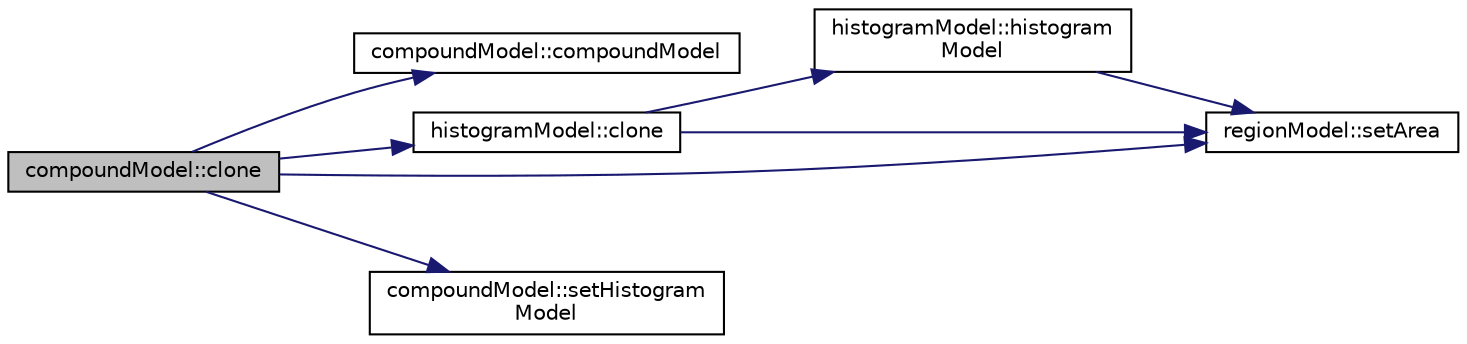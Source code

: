 digraph "compoundModel::clone"
{
  edge [fontname="Helvetica",fontsize="10",labelfontname="Helvetica",labelfontsize="10"];
  node [fontname="Helvetica",fontsize="10",shape=record];
  rankdir="LR";
  Node1 [label="compoundModel::clone",height=0.2,width=0.4,color="black", fillcolor="grey75", style="filled", fontcolor="black"];
  Node1 -> Node2 [color="midnightblue",fontsize="10",style="solid",fontname="Helvetica"];
  Node2 [label="compoundModel::compoundModel",height=0.2,width=0.4,color="black", fillcolor="white", style="filled",URL="$classcompound_model.html#a66e0b4d1d75debf6d14cf58640f96acd"];
  Node1 -> Node3 [color="midnightblue",fontsize="10",style="solid",fontname="Helvetica"];
  Node3 [label="histogramModel::clone",height=0.2,width=0.4,color="black", fillcolor="white", style="filled",URL="$classhistogram_model.html#a774070ff631cfdcf92731cef69088099"];
  Node3 -> Node4 [color="midnightblue",fontsize="10",style="solid",fontname="Helvetica"];
  Node4 [label="histogramModel::histogram\lModel",height=0.2,width=0.4,color="black", fillcolor="white", style="filled",URL="$classhistogram_model.html#a165ed6726e5911b4332e687618f10a05"];
  Node4 -> Node5 [color="midnightblue",fontsize="10",style="solid",fontname="Helvetica"];
  Node5 [label="regionModel::setArea",height=0.2,width=0.4,color="black", fillcolor="white", style="filled",URL="$classregion_model.html#a7f6a5d1ab86d69e213ebb81973481330"];
  Node3 -> Node5 [color="midnightblue",fontsize="10",style="solid",fontname="Helvetica"];
  Node1 -> Node6 [color="midnightblue",fontsize="10",style="solid",fontname="Helvetica"];
  Node6 [label="compoundModel::setHistogram\lModel",height=0.2,width=0.4,color="black", fillcolor="white", style="filled",URL="$classcompound_model.html#abb85def877d9b37e744b5f355360dcf8"];
  Node1 -> Node5 [color="midnightblue",fontsize="10",style="solid",fontname="Helvetica"];
}

